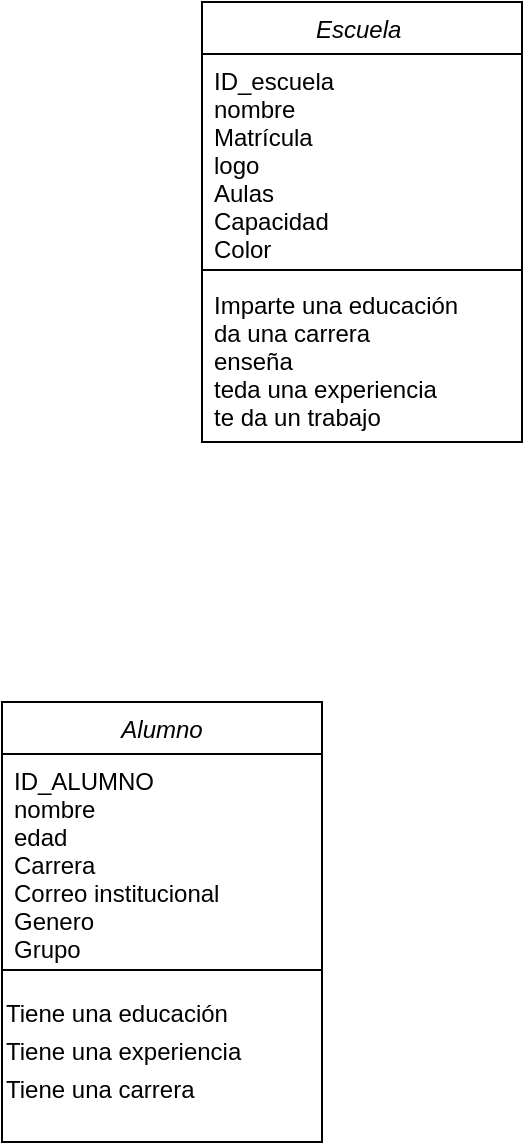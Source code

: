 <mxfile version="24.2.8" type="github">
  <diagram id="C5RBs43oDa-KdzZeNtuy" name="Page-1">
    <mxGraphModel dx="422" dy="740" grid="1" gridSize="10" guides="1" tooltips="1" connect="1" arrows="1" fold="1" page="1" pageScale="1" pageWidth="827" pageHeight="1169" math="0" shadow="0">
      <root>
        <mxCell id="WIyWlLk6GJQsqaUBKTNV-0" />
        <mxCell id="WIyWlLk6GJQsqaUBKTNV-1" parent="WIyWlLk6GJQsqaUBKTNV-0" />
        <mxCell id="zkfFHV4jXpPFQw0GAbJ--0" value="Escuela " style="swimlane;fontStyle=2;align=center;verticalAlign=top;childLayout=stackLayout;horizontal=1;startSize=26;horizontalStack=0;resizeParent=1;resizeLast=0;collapsible=1;marginBottom=0;rounded=0;shadow=0;strokeWidth=1;" parent="WIyWlLk6GJQsqaUBKTNV-1" vertex="1">
          <mxGeometry x="220" y="120" width="160" height="220" as="geometry">
            <mxRectangle x="230" y="140" width="160" height="26" as="alternateBounds" />
          </mxGeometry>
        </mxCell>
        <mxCell id="zkfFHV4jXpPFQw0GAbJ--1" value="ID_escuela &#xa;nombre &#xa;Matrícula &#xa;logo&#xa;Aulas &#xa;Capacidad&#xa;Color " style="text;align=left;verticalAlign=top;spacingLeft=4;spacingRight=4;overflow=hidden;rotatable=0;points=[[0,0.5],[1,0.5]];portConstraint=eastwest;" parent="zkfFHV4jXpPFQw0GAbJ--0" vertex="1">
          <mxGeometry y="26" width="160" height="104" as="geometry" />
        </mxCell>
        <mxCell id="zkfFHV4jXpPFQw0GAbJ--4" value="" style="line;html=1;strokeWidth=1;align=left;verticalAlign=middle;spacingTop=-1;spacingLeft=3;spacingRight=3;rotatable=0;labelPosition=right;points=[];portConstraint=eastwest;" parent="zkfFHV4jXpPFQw0GAbJ--0" vertex="1">
          <mxGeometry y="130" width="160" height="8" as="geometry" />
        </mxCell>
        <mxCell id="zkfFHV4jXpPFQw0GAbJ--5" value="Imparte una educación  &#xa;da una carrera  &#xa;enseña &#xa;teda una experiencia &#xa;te da un trabajo &#xa;" style="text;align=left;verticalAlign=top;spacingLeft=4;spacingRight=4;overflow=hidden;rotatable=0;points=[[0,0.5],[1,0.5]];portConstraint=eastwest;" parent="WIyWlLk6GJQsqaUBKTNV-1" vertex="1">
          <mxGeometry x="220" y="258" width="160" height="82" as="geometry" />
        </mxCell>
        <mxCell id="1ptFWayH1Vb1WBl01o0v-19" value="Alumno" style="swimlane;fontStyle=2;align=center;verticalAlign=top;childLayout=stackLayout;horizontal=1;startSize=26;horizontalStack=0;resizeParent=1;resizeLast=0;collapsible=1;marginBottom=0;rounded=0;shadow=0;strokeWidth=1;" vertex="1" parent="WIyWlLk6GJQsqaUBKTNV-1">
          <mxGeometry x="120" y="470" width="160" height="220" as="geometry">
            <mxRectangle x="230" y="140" width="160" height="26" as="alternateBounds" />
          </mxGeometry>
        </mxCell>
        <mxCell id="1ptFWayH1Vb1WBl01o0v-20" value="ID_ALUMNO&#xa;nombre &#xa;edad&#xa;Carrera &#xa;Correo institucional &#xa;Genero &#xa;Grupo" style="text;align=left;verticalAlign=top;spacingLeft=4;spacingRight=4;overflow=hidden;rotatable=0;points=[[0,0.5],[1,0.5]];portConstraint=eastwest;" vertex="1" parent="1ptFWayH1Vb1WBl01o0v-19">
          <mxGeometry y="26" width="160" height="104" as="geometry" />
        </mxCell>
        <mxCell id="1ptFWayH1Vb1WBl01o0v-21" value="" style="line;html=1;strokeWidth=1;align=left;verticalAlign=middle;spacingTop=-1;spacingLeft=3;spacingRight=3;rotatable=0;labelPosition=right;points=[];portConstraint=eastwest;" vertex="1" parent="1ptFWayH1Vb1WBl01o0v-19">
          <mxGeometry y="130" width="160" height="8" as="geometry" />
        </mxCell>
        <mxCell id="1ptFWayH1Vb1WBl01o0v-24" value="&lt;font style=&quot;font-size: 12px;&quot;&gt;Tiene una educación&lt;/font&gt;&lt;div&gt;&lt;font style=&quot;font-size: 12px;&quot;&gt;Tiene una experiencia&amp;nbsp;&lt;/font&gt;&lt;/div&gt;&lt;div&gt;&lt;font style=&quot;font-size: 12px;&quot;&gt;Tiene una carrera&amp;nbsp;&lt;/font&gt;&lt;/div&gt;" style="text;html=1;align=left;verticalAlign=middle;resizable=0;points=[];autosize=1;strokeColor=none;fillColor=none;fontSize=16;" vertex="1" parent="1ptFWayH1Vb1WBl01o0v-19">
          <mxGeometry y="138" width="160" height="70" as="geometry" />
        </mxCell>
      </root>
    </mxGraphModel>
  </diagram>
</mxfile>
